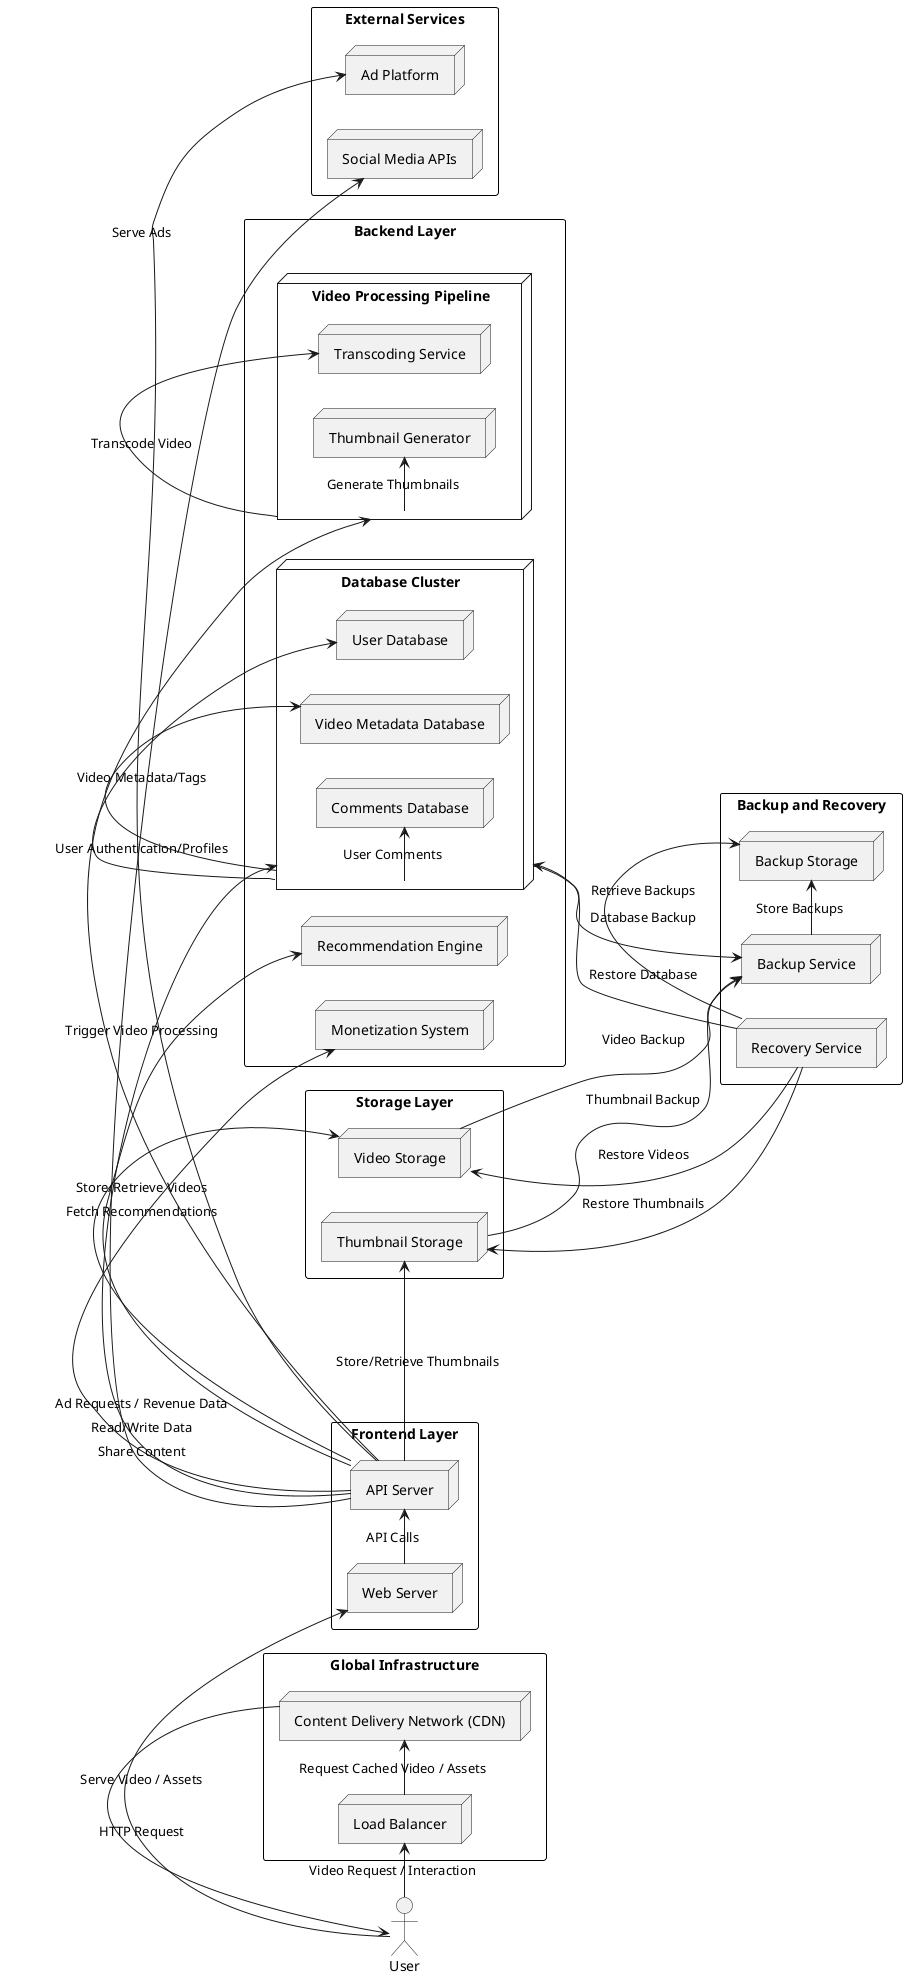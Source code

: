 @startuml youtube
left to right direction

skinparam rectangle {
  BackgroundColor White
  BorderColor Black
  Shadowing false
}

' Users
actor User as U

' Load Balancer and CDN
rectangle "Global Infrastructure" {
    node "Load Balancer" as LB
    node "Content Delivery Network (CDN)" as CDN
}

' Frontend Layer
rectangle "Frontend Layer" {
    node "Web Server" as WebServer
    node "API Server" as APIServer
}

' Backend Layer
rectangle "Backend Layer" {
    node "Video Processing Pipeline" as VPP {
        node "Transcoding Service" as Transcoder
        node "Thumbnail Generator" as Thumbnail
    }

    node "Database Cluster" as DB {
        node "User Database" as UserDB
        node "Video Metadata Database" as VideoDB
        node "Comments Database" as CommentsDB
    }

    node "Recommendation Engine" as RE
    node "Monetization System" as Monetization
}

' Data Storage
rectangle "Storage Layer" {
    node "Video Storage" as VideoStorage
    node "Thumbnail Storage" as ThumbnailStorage
}

' Backup and Recovery
rectangle "Backup and Recovery" {
    node "Backup Service" as BackupService
    node "Recovery Service" as RecoveryService
    node "Backup Storage" as BackupStorage
}

' External Services
rectangle "External Services" {
    node "Ad Platform" as AdPlatform
    node "Social Media APIs" as SocialAPIs
}

' Relationships
U -> LB: Video Request / Interaction
LB -> CDN: Request Cached Video / Assets
CDN -> U: Serve Video / Assets

U -> WebServer: HTTP Request
WebServer -> APIServer: API Calls

APIServer -> DB: Read/Write Data
APIServer -> VPP: Trigger Video Processing

VPP -> Transcoder: Transcode Video
VPP -> Thumbnail: Generate Thumbnails

APIServer -> RE: Fetch Recommendations
APIServer -> Monetization: Ad Requests / Revenue Data

DB -> UserDB: User Authentication/Profiles
DB -> VideoDB: Video Metadata/Tags
DB -> CommentsDB: User Comments

APIServer -> VideoStorage: Store/Retrieve Videos
APIServer -> ThumbnailStorage: Store/Retrieve Thumbnails

APIServer -> AdPlatform: Serve Ads
APIServer -> SocialAPIs: Share Content

' Backup and Recovery Relationships
DB --> BackupService: Database Backup
VideoStorage --> BackupService: Video Backup
ThumbnailStorage --> BackupService: Thumbnail Backup

BackupService -> BackupStorage: Store Backups
RecoveryService -> BackupStorage: Retrieve Backups
RecoveryService -> DB: Restore Database
RecoveryService -> VideoStorage: Restore Videos
RecoveryService -> ThumbnailStorage: Restore Thumbnails

@enduml
